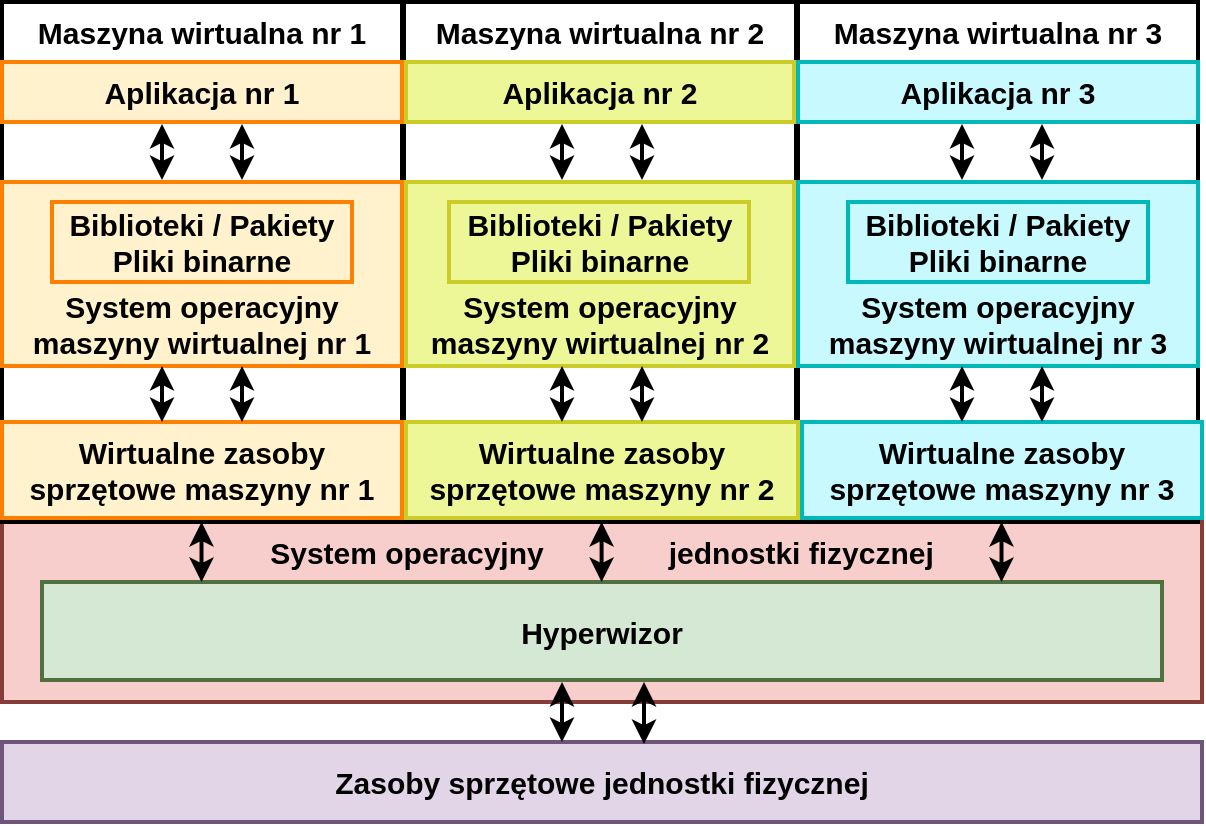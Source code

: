 <mxfile version="14.7.2" type="github">
  <diagram id="Ek7FCcccKqossJ2SFfHG" name="Page-1">
    <mxGraphModel dx="1038" dy="519" grid="1" gridSize="10" guides="1" tooltips="1" connect="1" arrows="1" fold="1" page="1" pageScale="1" pageWidth="850" pageHeight="1100" math="0" shadow="0">
      <root>
        <mxCell id="0" />
        <mxCell id="1" parent="0" />
        <mxCell id="rwt07ugf8TW4-gDHE261-2" value="System operacyjny&amp;nbsp; &amp;nbsp; &amp;nbsp; &amp;nbsp; &amp;nbsp; &amp;nbsp; &amp;nbsp; &amp;nbsp;jednostki fizycznej" style="rounded=0;whiteSpace=wrap;html=1;fontStyle=1;fontSize=15;fillColor=#f8cecc;strokeWidth=2;strokeColor=#853D3A;verticalAlign=top;" vertex="1" parent="1">
          <mxGeometry x="120" y="490" width="600" height="90" as="geometry" />
        </mxCell>
        <mxCell id="rwt07ugf8TW4-gDHE261-42" value="&lt;b style=&quot;font-size: 15px;&quot;&gt;Maszyna wirtualna nr 3&lt;br style=&quot;font-size: 15px;&quot;&gt;&lt;/b&gt;" style="rounded=0;whiteSpace=wrap;html=1;fontSize=15;strokeWidth=2;horizontal=1;align=center;verticalAlign=top;" vertex="1" parent="1">
          <mxGeometry x="518" y="230" width="200" height="260" as="geometry" />
        </mxCell>
        <mxCell id="rwt07ugf8TW4-gDHE261-41" value="&lt;b style=&quot;font-size: 15px;&quot;&gt;Maszyna wirtualna nr 2&lt;br style=&quot;font-size: 15px;&quot;&gt;&lt;/b&gt;" style="rounded=0;whiteSpace=wrap;html=1;fontSize=15;strokeWidth=2;horizontal=1;align=center;verticalAlign=top;" vertex="1" parent="1">
          <mxGeometry x="321" y="230" width="196" height="260" as="geometry" />
        </mxCell>
        <mxCell id="rwt07ugf8TW4-gDHE261-18" value="&lt;b style=&quot;font-size: 15px;&quot;&gt;Maszyna wirtualna nr 1&lt;br style=&quot;font-size: 15px;&quot;&gt;&lt;/b&gt;" style="rounded=0;whiteSpace=wrap;html=1;fontSize=15;strokeWidth=2;horizontal=1;align=center;verticalAlign=top;" vertex="1" parent="1">
          <mxGeometry x="120" y="230" width="200" height="260" as="geometry" />
        </mxCell>
        <mxCell id="rwt07ugf8TW4-gDHE261-1" value="Zasoby sprzętowe jednostki fizycznej" style="rounded=0;whiteSpace=wrap;html=1;fontStyle=1;fontSize=15;fillColor=#e1d5e7;strokeWidth=2;strokeColor=#6F557A;" vertex="1" parent="1">
          <mxGeometry x="120" y="600" width="600" height="40" as="geometry" />
        </mxCell>
        <mxCell id="rwt07ugf8TW4-gDHE261-3" value="Hyperwizor" style="rounded=0;whiteSpace=wrap;html=1;fontStyle=1;fontSize=15;fillColor=#d5e8d4;strokeWidth=2;strokeColor=#517040;" vertex="1" parent="1">
          <mxGeometry x="140" y="520" width="560" height="49" as="geometry" />
        </mxCell>
        <mxCell id="rwt07ugf8TW4-gDHE261-4" value="System operacyjny maszyny wirtualnej nr 1" style="rounded=0;whiteSpace=wrap;html=1;fontStyle=1;fontSize=15;fillColor=#fff2cc;strokeColor=#FF8000;strokeWidth=2;verticalAlign=bottom;" vertex="1" parent="1">
          <mxGeometry x="120" y="320" width="200" height="92" as="geometry" />
        </mxCell>
        <mxCell id="rwt07ugf8TW4-gDHE261-5" value="&lt;span style=&quot;font-size: 15px; font-weight: 700;&quot;&gt;System operacyjny maszyny wirtualnej nr 2&lt;/span&gt;" style="rounded=0;whiteSpace=wrap;html=1;fillColor=#EDF797;strokeColor=#CCCC29;strokeWidth=2;verticalAlign=bottom;fontSize=15;" vertex="1" parent="1">
          <mxGeometry x="322" y="320" width="194" height="92" as="geometry" />
        </mxCell>
        <mxCell id="rwt07ugf8TW4-gDHE261-6" value="&lt;span style=&quot;font-size: 15px; font-weight: 700;&quot;&gt;System operacyjny maszyny wirtualnej nr 3&lt;/span&gt;" style="rounded=0;whiteSpace=wrap;html=1;fillColor=#C7F9FF;strokeColor=#00B8B8;strokeWidth=2;verticalAlign=bottom;fontSize=15;" vertex="1" parent="1">
          <mxGeometry x="518" y="320" width="200" height="92" as="geometry" />
        </mxCell>
        <mxCell id="rwt07ugf8TW4-gDHE261-7" value="&lt;font style=&quot;font-size: 15px;&quot;&gt;&lt;b style=&quot;font-size: 15px;&quot;&gt;Biblioteki / Pakiety&lt;br style=&quot;font-size: 15px;&quot;&gt;Pliki binarne&lt;/b&gt;&lt;/font&gt;" style="rounded=0;whiteSpace=wrap;html=1;fillColor=#fff2cc;strokeColor=#FF8000;strokeWidth=2;verticalAlign=middle;fontSize=15;" vertex="1" parent="1">
          <mxGeometry x="145" y="330" width="150" height="40" as="geometry" />
        </mxCell>
        <mxCell id="rwt07ugf8TW4-gDHE261-8" value="&lt;b style=&quot;font-size: 15px;&quot;&gt;Biblioteki / Pakiety&lt;br style=&quot;font-size: 15px;&quot;&gt;Pliki binarne&lt;/b&gt;" style="rounded=0;whiteSpace=wrap;html=1;fillColor=#EDF797;strokeColor=#CCCC29;strokeWidth=2;fontSize=15;" vertex="1" parent="1">
          <mxGeometry x="343.5" y="330" width="150" height="40" as="geometry" />
        </mxCell>
        <mxCell id="rwt07ugf8TW4-gDHE261-9" value="&lt;b style=&quot;font-size: 15px;&quot;&gt;Biblioteki / Pakiety&lt;br style=&quot;font-size: 15px;&quot;&gt;Pliki binarne&lt;/b&gt;" style="rounded=0;whiteSpace=wrap;html=1;fillColor=#C7F9FF;strokeColor=#00B8B8;strokeWidth=2;fontSize=15;" vertex="1" parent="1">
          <mxGeometry x="543" y="330" width="150" height="40" as="geometry" />
        </mxCell>
        <mxCell id="rwt07ugf8TW4-gDHE261-10" value="Aplikacja nr 1" style="rounded=0;whiteSpace=wrap;html=1;fontStyle=1;fontSize=15;fillColor=#fff2cc;strokeColor=#FF8000;strokeWidth=2;" vertex="1" parent="1">
          <mxGeometry x="120" y="260" width="200" height="30" as="geometry" />
        </mxCell>
        <mxCell id="rwt07ugf8TW4-gDHE261-11" value="&lt;span style=&quot;font-size: 15px; font-weight: 700;&quot;&gt;Aplikacja nr 2&lt;/span&gt;" style="rounded=0;whiteSpace=wrap;html=1;fillColor=#EDF797;strokeColor=#CCCC29;strokeWidth=2;fontSize=15;" vertex="1" parent="1">
          <mxGeometry x="322" y="260" width="194" height="30" as="geometry" />
        </mxCell>
        <mxCell id="rwt07ugf8TW4-gDHE261-12" value="&lt;span style=&quot;font-size: 15px; font-weight: 700;&quot;&gt;Aplikacja nr 3&lt;/span&gt;" style="rounded=0;whiteSpace=wrap;html=1;fillColor=#C7F9FF;strokeColor=#00B8B8;strokeWidth=2;fontSize=15;" vertex="1" parent="1">
          <mxGeometry x="518" y="260" width="200" height="30" as="geometry" />
        </mxCell>
        <mxCell id="rwt07ugf8TW4-gDHE261-22" value="" style="endArrow=classic;startArrow=classic;html=1;fontSize=16;strokeWidth=2;" edge="1" parent="1">
          <mxGeometry width="50" height="50" relative="1" as="geometry">
            <mxPoint x="441" y="601" as="sourcePoint" />
            <mxPoint x="441" y="570" as="targetPoint" />
          </mxGeometry>
        </mxCell>
        <mxCell id="rwt07ugf8TW4-gDHE261-23" value="" style="endArrow=classic;startArrow=classic;html=1;fontSize=16;strokeWidth=2;" edge="1" parent="1">
          <mxGeometry width="50" height="50" relative="1" as="geometry">
            <mxPoint x="400" y="600" as="sourcePoint" />
            <mxPoint x="400" y="570" as="targetPoint" />
          </mxGeometry>
        </mxCell>
        <mxCell id="rwt07ugf8TW4-gDHE261-25" value="Wirtualne zasoby sprzętowe maszyny nr 1" style="rounded=0;whiteSpace=wrap;html=1;fontStyle=1;fontSize=15;fillColor=#fff2cc;strokeColor=#FF8000;strokeWidth=2;" vertex="1" parent="1">
          <mxGeometry x="120" y="440" width="200" height="48" as="geometry" />
        </mxCell>
        <mxCell id="rwt07ugf8TW4-gDHE261-26" value="&lt;span style=&quot;font-size: 15px; font-weight: 700;&quot;&gt;Wirtualne zasoby sprzętowe maszyny nr 2&lt;/span&gt;" style="rounded=0;whiteSpace=wrap;html=1;fillColor=#EDF797;strokeColor=#CCCC29;strokeWidth=2;fontSize=15;" vertex="1" parent="1">
          <mxGeometry x="322" y="440" width="196" height="48" as="geometry" />
        </mxCell>
        <mxCell id="rwt07ugf8TW4-gDHE261-27" value="&lt;span style=&quot;font-size: 15px; font-weight: 700;&quot;&gt;Wirtualne zasoby sprzętowe maszyny nr 3&lt;/span&gt;" style="rounded=0;whiteSpace=wrap;html=1;fillColor=#C7F9FF;strokeColor=#00B8B8;strokeWidth=2;fontSize=15;" vertex="1" parent="1">
          <mxGeometry x="520" y="440" width="200" height="48" as="geometry" />
        </mxCell>
        <mxCell id="rwt07ugf8TW4-gDHE261-29" value="" style="endArrow=classic;startArrow=classic;html=1;fontSize=16;strokeWidth=2;" edge="1" parent="1">
          <mxGeometry width="50" height="50" relative="1" as="geometry">
            <mxPoint x="200" y="440" as="sourcePoint" />
            <mxPoint x="200" y="412" as="targetPoint" />
          </mxGeometry>
        </mxCell>
        <mxCell id="rwt07ugf8TW4-gDHE261-30" value="" style="endArrow=classic;startArrow=classic;html=1;fontSize=16;strokeWidth=2;" edge="1" parent="1">
          <mxGeometry width="50" height="50" relative="1" as="geometry">
            <mxPoint x="240" y="440.0" as="sourcePoint" />
            <mxPoint x="240" y="412" as="targetPoint" />
          </mxGeometry>
        </mxCell>
        <mxCell id="rwt07ugf8TW4-gDHE261-31" value="" style="endArrow=classic;startArrow=classic;html=1;fontSize=16;strokeWidth=2;" edge="1" parent="1">
          <mxGeometry width="50" height="50" relative="1" as="geometry">
            <mxPoint x="400" y="440.0" as="sourcePoint" />
            <mxPoint x="400" y="412" as="targetPoint" />
          </mxGeometry>
        </mxCell>
        <mxCell id="rwt07ugf8TW4-gDHE261-32" value="" style="endArrow=classic;startArrow=classic;html=1;fontSize=16;strokeWidth=2;" edge="1" parent="1">
          <mxGeometry width="50" height="50" relative="1" as="geometry">
            <mxPoint x="440" y="440.0" as="sourcePoint" />
            <mxPoint x="440" y="412" as="targetPoint" />
          </mxGeometry>
        </mxCell>
        <mxCell id="rwt07ugf8TW4-gDHE261-33" value="" style="endArrow=classic;startArrow=classic;html=1;fontSize=16;strokeWidth=2;" edge="1" parent="1">
          <mxGeometry width="50" height="50" relative="1" as="geometry">
            <mxPoint x="600" y="440.0" as="sourcePoint" />
            <mxPoint x="600" y="412" as="targetPoint" />
          </mxGeometry>
        </mxCell>
        <mxCell id="rwt07ugf8TW4-gDHE261-34" value="" style="endArrow=classic;startArrow=classic;html=1;fontSize=16;strokeWidth=2;" edge="1" parent="1">
          <mxGeometry width="50" height="50" relative="1" as="geometry">
            <mxPoint x="640" y="440.0" as="sourcePoint" />
            <mxPoint x="640" y="412" as="targetPoint" />
          </mxGeometry>
        </mxCell>
        <mxCell id="rwt07ugf8TW4-gDHE261-35" value="" style="endArrow=classic;startArrow=classic;html=1;fontSize=16;strokeWidth=2;" edge="1" parent="1">
          <mxGeometry width="50" height="50" relative="1" as="geometry">
            <mxPoint x="200" y="319.0" as="sourcePoint" />
            <mxPoint x="200" y="291" as="targetPoint" />
          </mxGeometry>
        </mxCell>
        <mxCell id="rwt07ugf8TW4-gDHE261-36" value="" style="endArrow=classic;startArrow=classic;html=1;fontSize=16;strokeWidth=2;" edge="1" parent="1">
          <mxGeometry width="50" height="50" relative="1" as="geometry">
            <mxPoint x="240" y="319.0" as="sourcePoint" />
            <mxPoint x="240" y="291" as="targetPoint" />
          </mxGeometry>
        </mxCell>
        <mxCell id="rwt07ugf8TW4-gDHE261-37" value="" style="endArrow=classic;startArrow=classic;html=1;fontSize=16;strokeWidth=2;" edge="1" parent="1">
          <mxGeometry width="50" height="50" relative="1" as="geometry">
            <mxPoint x="400" y="319.0" as="sourcePoint" />
            <mxPoint x="400" y="291" as="targetPoint" />
          </mxGeometry>
        </mxCell>
        <mxCell id="rwt07ugf8TW4-gDHE261-38" value="" style="endArrow=classic;startArrow=classic;html=1;fontSize=16;strokeWidth=2;" edge="1" parent="1">
          <mxGeometry width="50" height="50" relative="1" as="geometry">
            <mxPoint x="440" y="319.0" as="sourcePoint" />
            <mxPoint x="440" y="291" as="targetPoint" />
          </mxGeometry>
        </mxCell>
        <mxCell id="rwt07ugf8TW4-gDHE261-39" value="" style="endArrow=classic;startArrow=classic;html=1;fontSize=16;strokeWidth=2;" edge="1" parent="1">
          <mxGeometry width="50" height="50" relative="1" as="geometry">
            <mxPoint x="600" y="319.0" as="sourcePoint" />
            <mxPoint x="600" y="291" as="targetPoint" />
          </mxGeometry>
        </mxCell>
        <mxCell id="rwt07ugf8TW4-gDHE261-40" value="" style="endArrow=classic;startArrow=classic;html=1;fontSize=16;strokeWidth=2;" edge="1" parent="1">
          <mxGeometry width="50" height="50" relative="1" as="geometry">
            <mxPoint x="640" y="319.0" as="sourcePoint" />
            <mxPoint x="640" y="291" as="targetPoint" />
          </mxGeometry>
        </mxCell>
        <mxCell id="rwt07ugf8TW4-gDHE261-44" value="" style="endArrow=classic;startArrow=classic;html=1;fontSize=16;strokeWidth=2;" edge="1" parent="1">
          <mxGeometry width="50" height="50" relative="1" as="geometry">
            <mxPoint x="219.76" y="520" as="sourcePoint" />
            <mxPoint x="219.76" y="490" as="targetPoint" />
          </mxGeometry>
        </mxCell>
        <mxCell id="rwt07ugf8TW4-gDHE261-45" value="" style="endArrow=classic;startArrow=classic;html=1;fontSize=16;strokeWidth=2;" edge="1" parent="1">
          <mxGeometry width="50" height="50" relative="1" as="geometry">
            <mxPoint x="419.8" y="520" as="sourcePoint" />
            <mxPoint x="419.8" y="490" as="targetPoint" />
          </mxGeometry>
        </mxCell>
        <mxCell id="rwt07ugf8TW4-gDHE261-46" value="" style="endArrow=classic;startArrow=classic;html=1;fontSize=16;strokeWidth=2;" edge="1" parent="1">
          <mxGeometry width="50" height="50" relative="1" as="geometry">
            <mxPoint x="619.76" y="520" as="sourcePoint" />
            <mxPoint x="619.76" y="490" as="targetPoint" />
          </mxGeometry>
        </mxCell>
      </root>
    </mxGraphModel>
  </diagram>
</mxfile>

